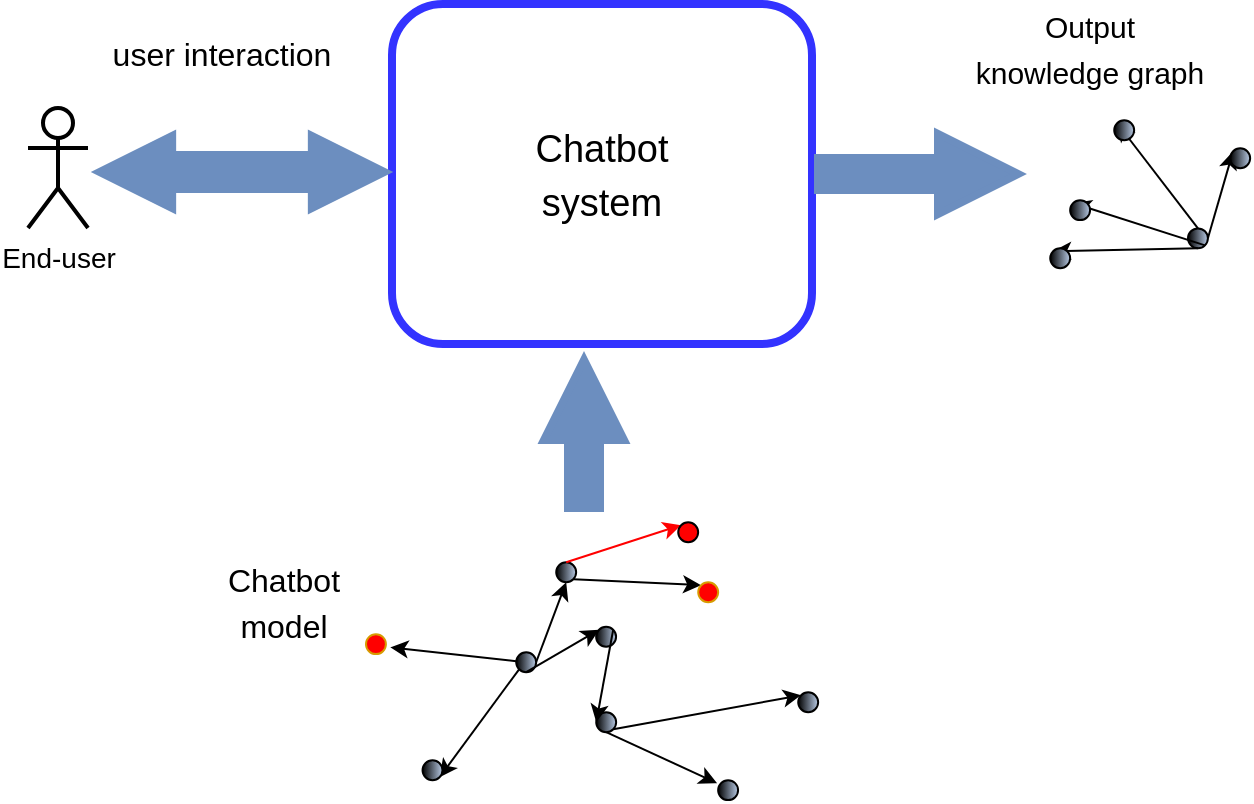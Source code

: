 <mxfile version="20.3.0" type="device"><diagram id="ZJRrXsdIe2TQX0CjPEME" name="Page-1"><mxGraphModel dx="823" dy="532" grid="1" gridSize="10" guides="1" tooltips="1" connect="1" arrows="1" fold="1" page="1" pageScale="1" pageWidth="827" pageHeight="1169" math="0" shadow="0"><root><mxCell id="0"/><mxCell id="1" parent="0"/><mxCell id="_7gjqn31vToT1_9JJ9rB-2" value="&lt;font style=&quot;font-size: 19px;&quot;&gt;Chatbot&lt;br style=&quot;&quot;&gt;system&lt;/font&gt;" style="rounded=1;whiteSpace=wrap;html=1;strokeWidth=4;strokeColor=#3333FF;verticalAlign=middle;fontSize=22;" parent="1" vertex="1"><mxGeometry x="320" y="190" width="210" height="170" as="geometry"/></mxCell><mxCell id="_7gjqn31vToT1_9JJ9rB-3" value="&lt;font style=&quot;font-size: 14px;&quot;&gt;End-user&lt;/font&gt;" style="shape=umlActor;verticalLabelPosition=bottom;verticalAlign=top;html=1;outlineConnect=0;strokeWidth=2;" parent="1" vertex="1"><mxGeometry x="138" y="242" width="30" height="60" as="geometry"/></mxCell><mxCell id="_7gjqn31vToT1_9JJ9rB-4" value="" style="html=1;shadow=0;dashed=0;align=center;verticalAlign=middle;shape=mxgraph.arrows2.arrow;dy=0.6;dx=40;notch=0;strokeColor=#6C8EBF;strokeWidth=4;fontSize=14;fillColor=#6C8EBF;rotation=270;" parent="1" vertex="1"><mxGeometry x="379" y="385" width="74" height="40" as="geometry"/></mxCell><mxCell id="_7gjqn31vToT1_9JJ9rB-8" value="&lt;font style=&quot;font-size: 16px;&quot;&gt;Chatbot model&lt;/font&gt;" style="text;html=1;strokeColor=none;fillColor=none;align=center;verticalAlign=middle;whiteSpace=wrap;rounded=0;strokeWidth=2;fontSize=19;" parent="1" vertex="1"><mxGeometry x="236" y="474.14" width="60" height="30" as="geometry"/></mxCell><mxCell id="_7gjqn31vToT1_9JJ9rB-10" value="" style="html=1;shadow=0;dashed=0;align=center;verticalAlign=middle;shape=mxgraph.arrows2.arrow;dy=0.6;dx=40;notch=0;strokeColor=#6C8EBF;strokeWidth=4;fontSize=14;fillColor=#6C8EBF;" parent="1" vertex="1"><mxGeometry x="533" y="255" width="100" height="40" as="geometry"/></mxCell><mxCell id="_7gjqn31vToT1_9JJ9rB-11" style="graphMlID=n17;gradientDirection=east;shape=mxgraph.flowchart.start_1;fillColor=#000000;gradientColor=#b7c9e3;strokeColor=#000000;strokeWidth=1.0" parent="1" vertex="1"><mxGeometry x="382.118" y="514.137" width="9.958" height="9.954" as="geometry"/></mxCell><mxCell id="_7gjqn31vToT1_9JJ9rB-12" value="" style="graphMlID=e26;rounded=0;endArrow=classic;strokeColor=#000000;strokeWidth=1.0;startArrow=none;startFill=1;endFill=1" parent="1" source="_7gjqn31vToT1_9JJ9rB-11" edge="1"><mxGeometry relative="1" as="geometry"><mxPoint x="319.143" y="511.68" as="targetPoint"/></mxGeometry></mxCell><mxCell id="_7gjqn31vToT1_9JJ9rB-13" value="" style="graphMlID=e28;rounded=0;endArrow=classic;strokeColor=#000000;strokeWidth=1.0;startArrow=none;startFill=1;endFill=1;exitX=0.145;exitY=0.855;exitDx=0;exitDy=0;exitPerimeter=0;entryX=0.855;entryY=0.855;entryDx=0;entryDy=0;entryPerimeter=0;" parent="1" source="_7gjqn31vToT1_9JJ9rB-11" target="_7gjqn31vToT1_9JJ9rB-28" edge="1"><mxGeometry relative="1" as="geometry"><mxPoint x="269.461" y="585.7" as="targetPoint"/></mxGeometry></mxCell><mxCell id="_7gjqn31vToT1_9JJ9rB-14" value="" style="endArrow=classic;html=1;exitX=0.5;exitY=1;exitDx=0;exitDy=0;exitPerimeter=0;entryX=0.145;entryY=0.145;entryDx=0;entryDy=0;entryPerimeter=0;" parent="1" source="_7gjqn31vToT1_9JJ9rB-11" target="_7gjqn31vToT1_9JJ9rB-15" edge="1"><mxGeometry width="50" height="50" relative="1" as="geometry"><mxPoint x="201.26" y="715.92" as="sourcePoint"/><mxPoint x="341.26" y="635.92" as="targetPoint"/></mxGeometry></mxCell><mxCell id="_7gjqn31vToT1_9JJ9rB-15" style="graphMlID=n17;gradientDirection=east;shape=mxgraph.flowchart.start_1;fillColor=#000000;gradientColor=#b7c9e3;strokeColor=#000000;strokeWidth=1.0" parent="1" vertex="1"><mxGeometry x="422.078" y="501.417" width="9.958" height="9.954" as="geometry"/></mxCell><mxCell id="_7gjqn31vToT1_9JJ9rB-16" style="graphMlID=n17;gradientDirection=east;shape=mxgraph.flowchart.start_1;fillColor=#000000;gradientColor=#b7c9e3;strokeColor=#000000;strokeWidth=1.0" parent="1" vertex="1"><mxGeometry x="422.118" y="544.137" width="9.958" height="9.954" as="geometry"/></mxCell><mxCell id="_7gjqn31vToT1_9JJ9rB-17" value="" style="endArrow=classic;html=1;exitX=0.5;exitY=1;exitDx=0;exitDy=0;exitPerimeter=0;entryX=0.145;entryY=0.145;entryDx=0;entryDy=0;entryPerimeter=0;" parent="1" source="_7gjqn31vToT1_9JJ9rB-16" edge="1"><mxGeometry width="50" height="50" relative="1" as="geometry"><mxPoint x="271.26" y="725.92" as="sourcePoint"/><mxPoint x="482.562" y="579.58" as="targetPoint"/></mxGeometry></mxCell><mxCell id="_7gjqn31vToT1_9JJ9rB-18" style="graphMlID=n17;gradientDirection=east;shape=mxgraph.flowchart.start_1;fillColor=#000000;gradientColor=#b7c9e3;strokeColor=#000000;strokeWidth=1.0" parent="1" vertex="1"><mxGeometry x="483.078" y="578.087" width="9.958" height="9.954" as="geometry"/></mxCell><mxCell id="_7gjqn31vToT1_9JJ9rB-19" value="" style="endArrow=classic;html=1;exitX=0.855;exitY=0.145;exitDx=0;exitDy=0;exitPerimeter=0;entryX=0;entryY=0.5;entryDx=0;entryDy=0;entryPerimeter=0;" parent="1" source="_7gjqn31vToT1_9JJ9rB-15" target="_7gjqn31vToT1_9JJ9rB-16" edge="1"><mxGeometry width="50" height="50" relative="1" as="geometry"><mxPoint x="397.097" y="534.091" as="sourcePoint"/><mxPoint x="422.562" y="579.58" as="targetPoint"/></mxGeometry></mxCell><mxCell id="_7gjqn31vToT1_9JJ9rB-20" value="" style="endArrow=classic;html=1;exitX=0.855;exitY=0.855;exitDx=0;exitDy=0;exitPerimeter=0;entryX=0.145;entryY=0.145;entryDx=0;entryDy=0;entryPerimeter=0;" parent="1" source="_7gjqn31vToT1_9JJ9rB-16" target="_7gjqn31vToT1_9JJ9rB-21" edge="1"><mxGeometry width="50" height="50" relative="1" as="geometry"><mxPoint x="467.097" y="554.137" as="sourcePoint"/><mxPoint x="453.26" y="651.92" as="targetPoint"/></mxGeometry></mxCell><mxCell id="_7gjqn31vToT1_9JJ9rB-21" style="graphMlID=n17;gradientDirection=east;shape=mxgraph.flowchart.start_1;fillColor=#000000;gradientColor=#b7c9e3;strokeColor=#000000;strokeWidth=1.0" parent="1" vertex="1"><mxGeometry x="523.118" y="534.137" width="9.958" height="9.954" as="geometry"/></mxCell><mxCell id="_7gjqn31vToT1_9JJ9rB-22" style="graphMlID=n17;gradientDirection=east;shape=mxgraph.flowchart.start_1;fillColor=#000000;gradientColor=#b7c9e3;strokeColor=#000000;strokeWidth=1.0" parent="1" vertex="1"><mxGeometry x="402.118" y="469.137" width="9.958" height="9.954" as="geometry"/></mxCell><mxCell id="_7gjqn31vToT1_9JJ9rB-23" value="" style="endArrow=classic;html=1;exitX=0.5;exitY=0;exitDx=0;exitDy=0;exitPerimeter=0;entryX=0.145;entryY=0.145;entryDx=0;entryDy=0;entryPerimeter=0;strokeColor=#FF0000;" parent="1" source="_7gjqn31vToT1_9JJ9rB-22" target="_7gjqn31vToT1_9JJ9rB-24" edge="1"><mxGeometry width="50" height="50" relative="1" as="geometry"><mxPoint x="434.076" y="440.114" as="sourcePoint"/><mxPoint x="393.26" y="566.92" as="targetPoint"/></mxGeometry></mxCell><mxCell id="_7gjqn31vToT1_9JJ9rB-24" style="graphMlID=n17;gradientDirection=east;shape=mxgraph.flowchart.start_1;fillColor=#FF0000;gradientColor=none;strokeColor=#000000;strokeWidth=1.0" parent="1" vertex="1"><mxGeometry x="463.118" y="449.137" width="9.958" height="9.954" as="geometry"/></mxCell><mxCell id="_7gjqn31vToT1_9JJ9rB-25" value="" style="endArrow=classic;html=1;exitX=0.855;exitY=0.855;exitDx=0;exitDy=0;exitPerimeter=0;entryX=0.145;entryY=0.145;entryDx=0;entryDy=0;entryPerimeter=0;" parent="1" source="_7gjqn31vToT1_9JJ9rB-22" target="_7gjqn31vToT1_9JJ9rB-26" edge="1"><mxGeometry width="50" height="50" relative="1" as="geometry"><mxPoint x="417.097" y="499.137" as="sourcePoint"/><mxPoint x="403.26" y="596.92" as="targetPoint"/></mxGeometry></mxCell><mxCell id="_7gjqn31vToT1_9JJ9rB-26" style="graphMlID=n17;gradientDirection=east;shape=mxgraph.flowchart.start_1;fillColor=#FF0000;gradientColor=none;strokeColor=#d79b00;strokeWidth=1.0" parent="1" vertex="1"><mxGeometry x="473.118" y="479.137" width="9.958" height="9.954" as="geometry"/></mxCell><mxCell id="_7gjqn31vToT1_9JJ9rB-27" value="" style="endArrow=classic;html=1;exitX=1;exitY=0.5;exitDx=0;exitDy=0;exitPerimeter=0;entryX=0.5;entryY=1;entryDx=0;entryDy=0;entryPerimeter=0;" parent="1" source="_7gjqn31vToT1_9JJ9rB-11" target="_7gjqn31vToT1_9JJ9rB-22" edge="1"><mxGeometry width="50" height="50" relative="1" as="geometry"><mxPoint x="397.097" y="546.091" as="sourcePoint"/><mxPoint x="422.562" y="591.58" as="targetPoint"/></mxGeometry></mxCell><mxCell id="_7gjqn31vToT1_9JJ9rB-28" style="graphMlID=n17;gradientDirection=east;shape=mxgraph.flowchart.start_1;fillColor=#000000;gradientColor=#b7c9e3;strokeColor=#000000;strokeWidth=1.0" parent="1" vertex="1"><mxGeometry x="335.278" y="568.137" width="9.958" height="9.954" as="geometry"/></mxCell><mxCell id="_7gjqn31vToT1_9JJ9rB-29" style="graphMlID=n17;gradientDirection=east;shape=mxgraph.flowchart.start_1;fillColor=#FF0000;gradientColor=none;strokeColor=#d79b00;strokeWidth=1.0" parent="1" vertex="1"><mxGeometry x="306.998" y="505.087" width="9.958" height="9.954" as="geometry"/></mxCell><mxCell id="_7gjqn31vToT1_9JJ9rB-31" style="graphMlID=n17;gradientDirection=east;shape=mxgraph.flowchart.start_1;fillColor=#000000;gradientColor=#b7c9e3;strokeColor=#000000;strokeWidth=1.0" parent="1" vertex="1"><mxGeometry x="717.998" y="302.187" width="9.958" height="9.954" as="geometry"/></mxCell><mxCell id="_7gjqn31vToT1_9JJ9rB-32" value="" style="endArrow=classic;html=1;exitX=0.5;exitY=1;exitDx=0;exitDy=0;exitPerimeter=0;entryX=0.145;entryY=0.145;entryDx=0;entryDy=0;entryPerimeter=0;" parent="1" source="_7gjqn31vToT1_9JJ9rB-31" target="_7gjqn31vToT1_9JJ9rB-33" edge="1"><mxGeometry width="50" height="50" relative="1" as="geometry"><mxPoint x="439.26" y="469.92" as="sourcePoint"/><mxPoint x="579.26" y="389.92" as="targetPoint"/></mxGeometry></mxCell><mxCell id="_7gjqn31vToT1_9JJ9rB-33" style="graphMlID=n17;gradientDirection=east;shape=mxgraph.flowchart.start_1;fillColor=#000000;gradientColor=#b7c9e3;strokeColor=#000000;strokeWidth=1.0" parent="1" vertex="1"><mxGeometry x="649.118" y="312.137" width="9.958" height="9.954" as="geometry"/></mxCell><mxCell id="_7gjqn31vToT1_9JJ9rB-34" value="" style="endArrow=classic;html=1;exitX=0.5;exitY=0;exitDx=0;exitDy=0;exitPerimeter=0;entryX=0.145;entryY=0.145;entryDx=0;entryDy=0;entryPerimeter=0;" parent="1" source="_7gjqn31vToT1_9JJ9rB-31" target="_7gjqn31vToT1_9JJ9rB-35" edge="1"><mxGeometry width="50" height="50" relative="1" as="geometry"><mxPoint x="652.076" y="239.114" as="sourcePoint"/><mxPoint x="611.26" y="365.92" as="targetPoint"/></mxGeometry></mxCell><mxCell id="_7gjqn31vToT1_9JJ9rB-35" style="graphMlID=n17;gradientDirection=east;shape=mxgraph.flowchart.start_1;fillColor=#000000;gradientColor=#b7c9e3;strokeColor=#000000;strokeWidth=1.0" parent="1" vertex="1"><mxGeometry x="681.118" y="248.137" width="9.958" height="9.954" as="geometry"/></mxCell><mxCell id="_7gjqn31vToT1_9JJ9rB-36" value="" style="endArrow=classic;html=1;exitX=0.855;exitY=0.855;exitDx=0;exitDy=0;exitPerimeter=0;entryX=0.145;entryY=0.145;entryDx=0;entryDy=0;entryPerimeter=0;" parent="1" source="_7gjqn31vToT1_9JJ9rB-31" target="_7gjqn31vToT1_9JJ9rB-37" edge="1"><mxGeometry width="50" height="50" relative="1" as="geometry"><mxPoint x="635.097" y="298.137" as="sourcePoint"/><mxPoint x="621.26" y="395.92" as="targetPoint"/></mxGeometry></mxCell><mxCell id="_7gjqn31vToT1_9JJ9rB-37" style="graphMlID=n17;gradientDirection=east;shape=mxgraph.flowchart.start_1;fillColor=#000000;gradientColor=#b7c9e3;strokeColor=#000000;strokeWidth=1.0" parent="1" vertex="1"><mxGeometry x="659.078" y="288.087" width="9.958" height="9.954" as="geometry"/></mxCell><mxCell id="_7gjqn31vToT1_9JJ9rB-38" value="" style="endArrow=classic;html=1;exitX=1;exitY=0.5;exitDx=0;exitDy=0;exitPerimeter=0;entryX=0.145;entryY=0.145;entryDx=0;entryDy=0;entryPerimeter=0;" parent="1" source="_7gjqn31vToT1_9JJ9rB-31" target="_7gjqn31vToT1_9JJ9rB-39" edge="1"><mxGeometry width="50" height="50" relative="1" as="geometry"><mxPoint x="832.977" y="322.141" as="sourcePoint"/><mxPoint x="689.26" y="399.92" as="targetPoint"/></mxGeometry></mxCell><mxCell id="_7gjqn31vToT1_9JJ9rB-39" style="graphMlID=n17;gradientDirection=east;shape=mxgraph.flowchart.start_1;fillColor=#000000;gradientColor=#b7c9e3;strokeColor=#000000;strokeWidth=1.0" parent="1" vertex="1"><mxGeometry x="739.118" y="262.137" width="9.958" height="9.954" as="geometry"/></mxCell><mxCell id="_7gjqn31vToT1_9JJ9rB-42" value="&lt;font style=&quot;font-size: 15px;&quot;&gt;Output knowledge graph&lt;/font&gt;" style="text;html=1;strokeColor=none;fillColor=none;align=center;verticalAlign=middle;whiteSpace=wrap;rounded=0;strokeWidth=2;fontSize=19;" parent="1" vertex="1"><mxGeometry x="609" y="197" width="120.08" height="30" as="geometry"/></mxCell><mxCell id="6j8ay3xmVg-5h0xx2xMC-1" value="" style="shape=flexArrow;endArrow=classic;startArrow=classic;html=1;rounded=0;fillColor=#6C8EBF;strokeColor=#6C8EBF;width=20;endSize=13.358;startSize=13.358;" edge="1" parent="1"><mxGeometry width="100" height="100" relative="1" as="geometry"><mxPoint x="170" y="274" as="sourcePoint"/><mxPoint x="320" y="274" as="targetPoint"/></mxGeometry></mxCell><mxCell id="6j8ay3xmVg-5h0xx2xMC-2" value="&lt;font style=&quot;font-size: 16px;&quot;&gt;user interaction&lt;/font&gt;" style="text;html=1;strokeColor=none;fillColor=none;align=center;verticalAlign=middle;whiteSpace=wrap;rounded=0;strokeWidth=2;fontSize=19;" vertex="1" parent="1"><mxGeometry x="170" y="200" width="130" height="30" as="geometry"/></mxCell></root></mxGraphModel></diagram></mxfile>